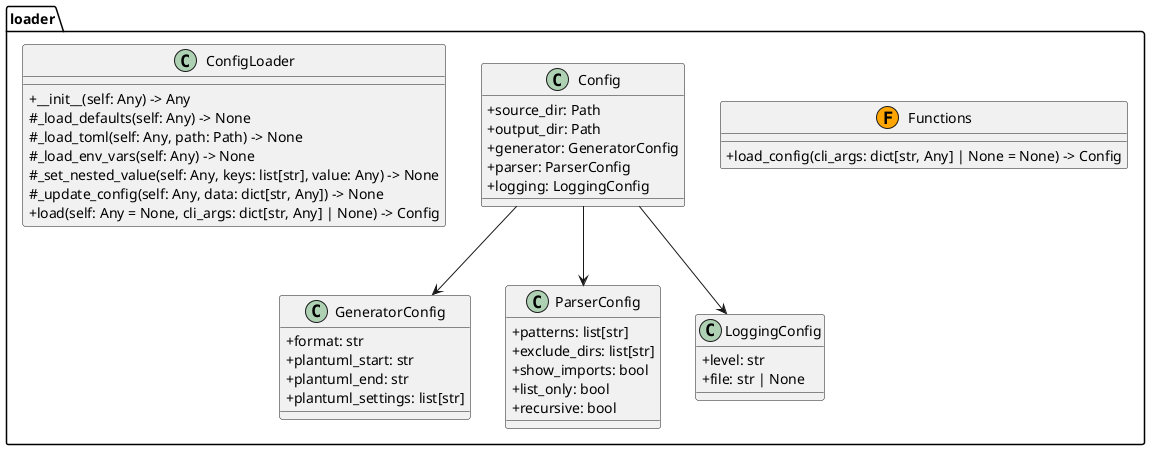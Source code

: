 @startuml
skinparam classAttributeIconSize 0

package "loader" {
  class Functions <<(F,orange)>> {
    +load_config(cli_args: dict[str, Any] | None = None) -> Config
  }
  class GeneratorConfig {
    +format: str
    +plantuml_start: str
    +plantuml_end: str
    +plantuml_settings: list[str]
  }
  class ParserConfig {
    +patterns: list[str]
    +exclude_dirs: list[str]
    +show_imports: bool
    +list_only: bool
    +recursive: bool
  }
  class LoggingConfig {
    +level: str
    +file: str | None
  }
  class Config {
    +source_dir: Path
    +output_dir: Path
    +generator: GeneratorConfig
    +parser: ParserConfig
    +logging: LoggingConfig
  }
  class ConfigLoader {
    +__init__(self: Any) -> Any
    #_load_defaults(self: Any) -> None
    #_load_toml(self: Any, path: Path) -> None
    #_load_env_vars(self: Any) -> None
    #_set_nested_value(self: Any, keys: list[str], value: Any) -> None
    #_update_config(self: Any, data: dict[str, Any]) -> None
    +load(self: Any = None, cli_args: dict[str, Any] | None) -> Config
  }
}

' Relationships
Config --> GeneratorConfig
Config --> ParserConfig
Config --> LoggingConfig
@enduml
